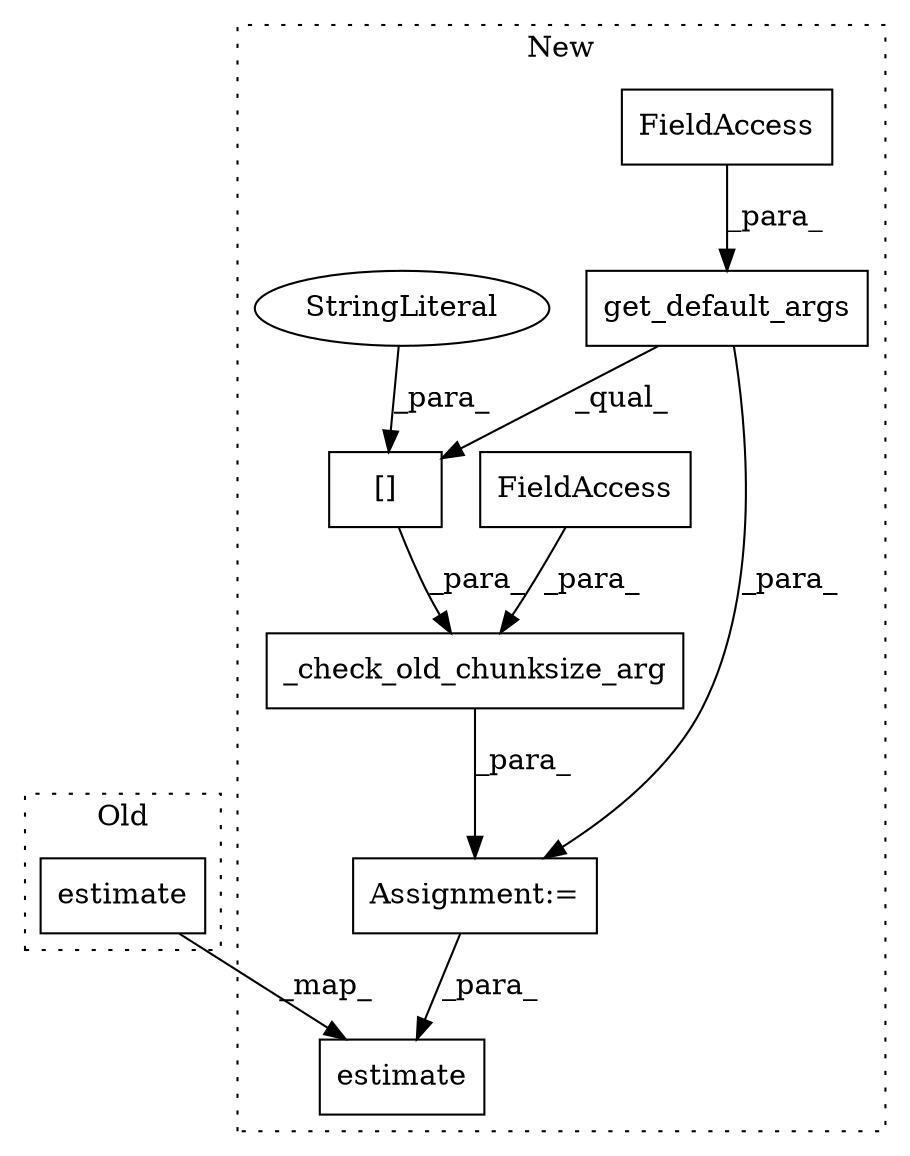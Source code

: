 digraph G {
subgraph cluster0 {
1 [label="estimate" a="32" s="14346,14370" l="9,1" shape="box"];
label = "Old";
style="dotted";
}
subgraph cluster1 {
2 [label="estimate" a="32" s="16249,16265" l="9,1" shape="box"];
3 [label="_check_old_chunksize_arg" a="32" s="16138,16236" l="25,1" shape="box"];
4 [label="get_default_args" a="32" s="16173,16215" l="17,1" shape="box"];
5 [label="[]" a="2" s="16173,16228" l="44,1" shape="box"];
6 [label="FieldAccess" a="22" s="16190" l="25" shape="box"];
7 [label="FieldAccess" a="22" s="16230" l="6" shape="box"];
8 [label="Assignment:=" a="7" s="16137" l="1" shape="box"];
9 [label="StringLiteral" a="45" s="16217" l="11" shape="ellipse"];
label = "New";
style="dotted";
}
1 -> 2 [label="_map_"];
3 -> 8 [label="_para_"];
4 -> 5 [label="_qual_"];
4 -> 8 [label="_para_"];
5 -> 3 [label="_para_"];
6 -> 4 [label="_para_"];
7 -> 3 [label="_para_"];
8 -> 2 [label="_para_"];
9 -> 5 [label="_para_"];
}